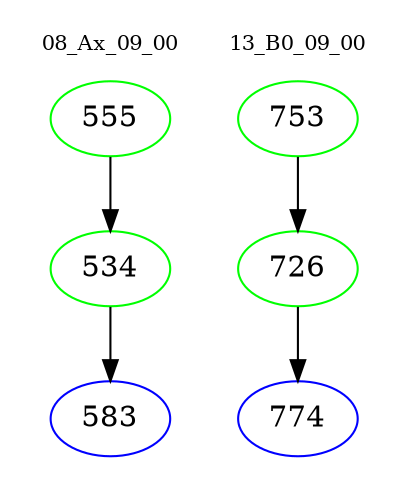 digraph{
subgraph cluster_0 {
color = white
label = "08_Ax_09_00";
fontsize=10;
T0_555 [label="555", color="green"]
T0_555 -> T0_534 [color="black"]
T0_534 [label="534", color="green"]
T0_534 -> T0_583 [color="black"]
T0_583 [label="583", color="blue"]
}
subgraph cluster_1 {
color = white
label = "13_B0_09_00";
fontsize=10;
T1_753 [label="753", color="green"]
T1_753 -> T1_726 [color="black"]
T1_726 [label="726", color="green"]
T1_726 -> T1_774 [color="black"]
T1_774 [label="774", color="blue"]
}
}
